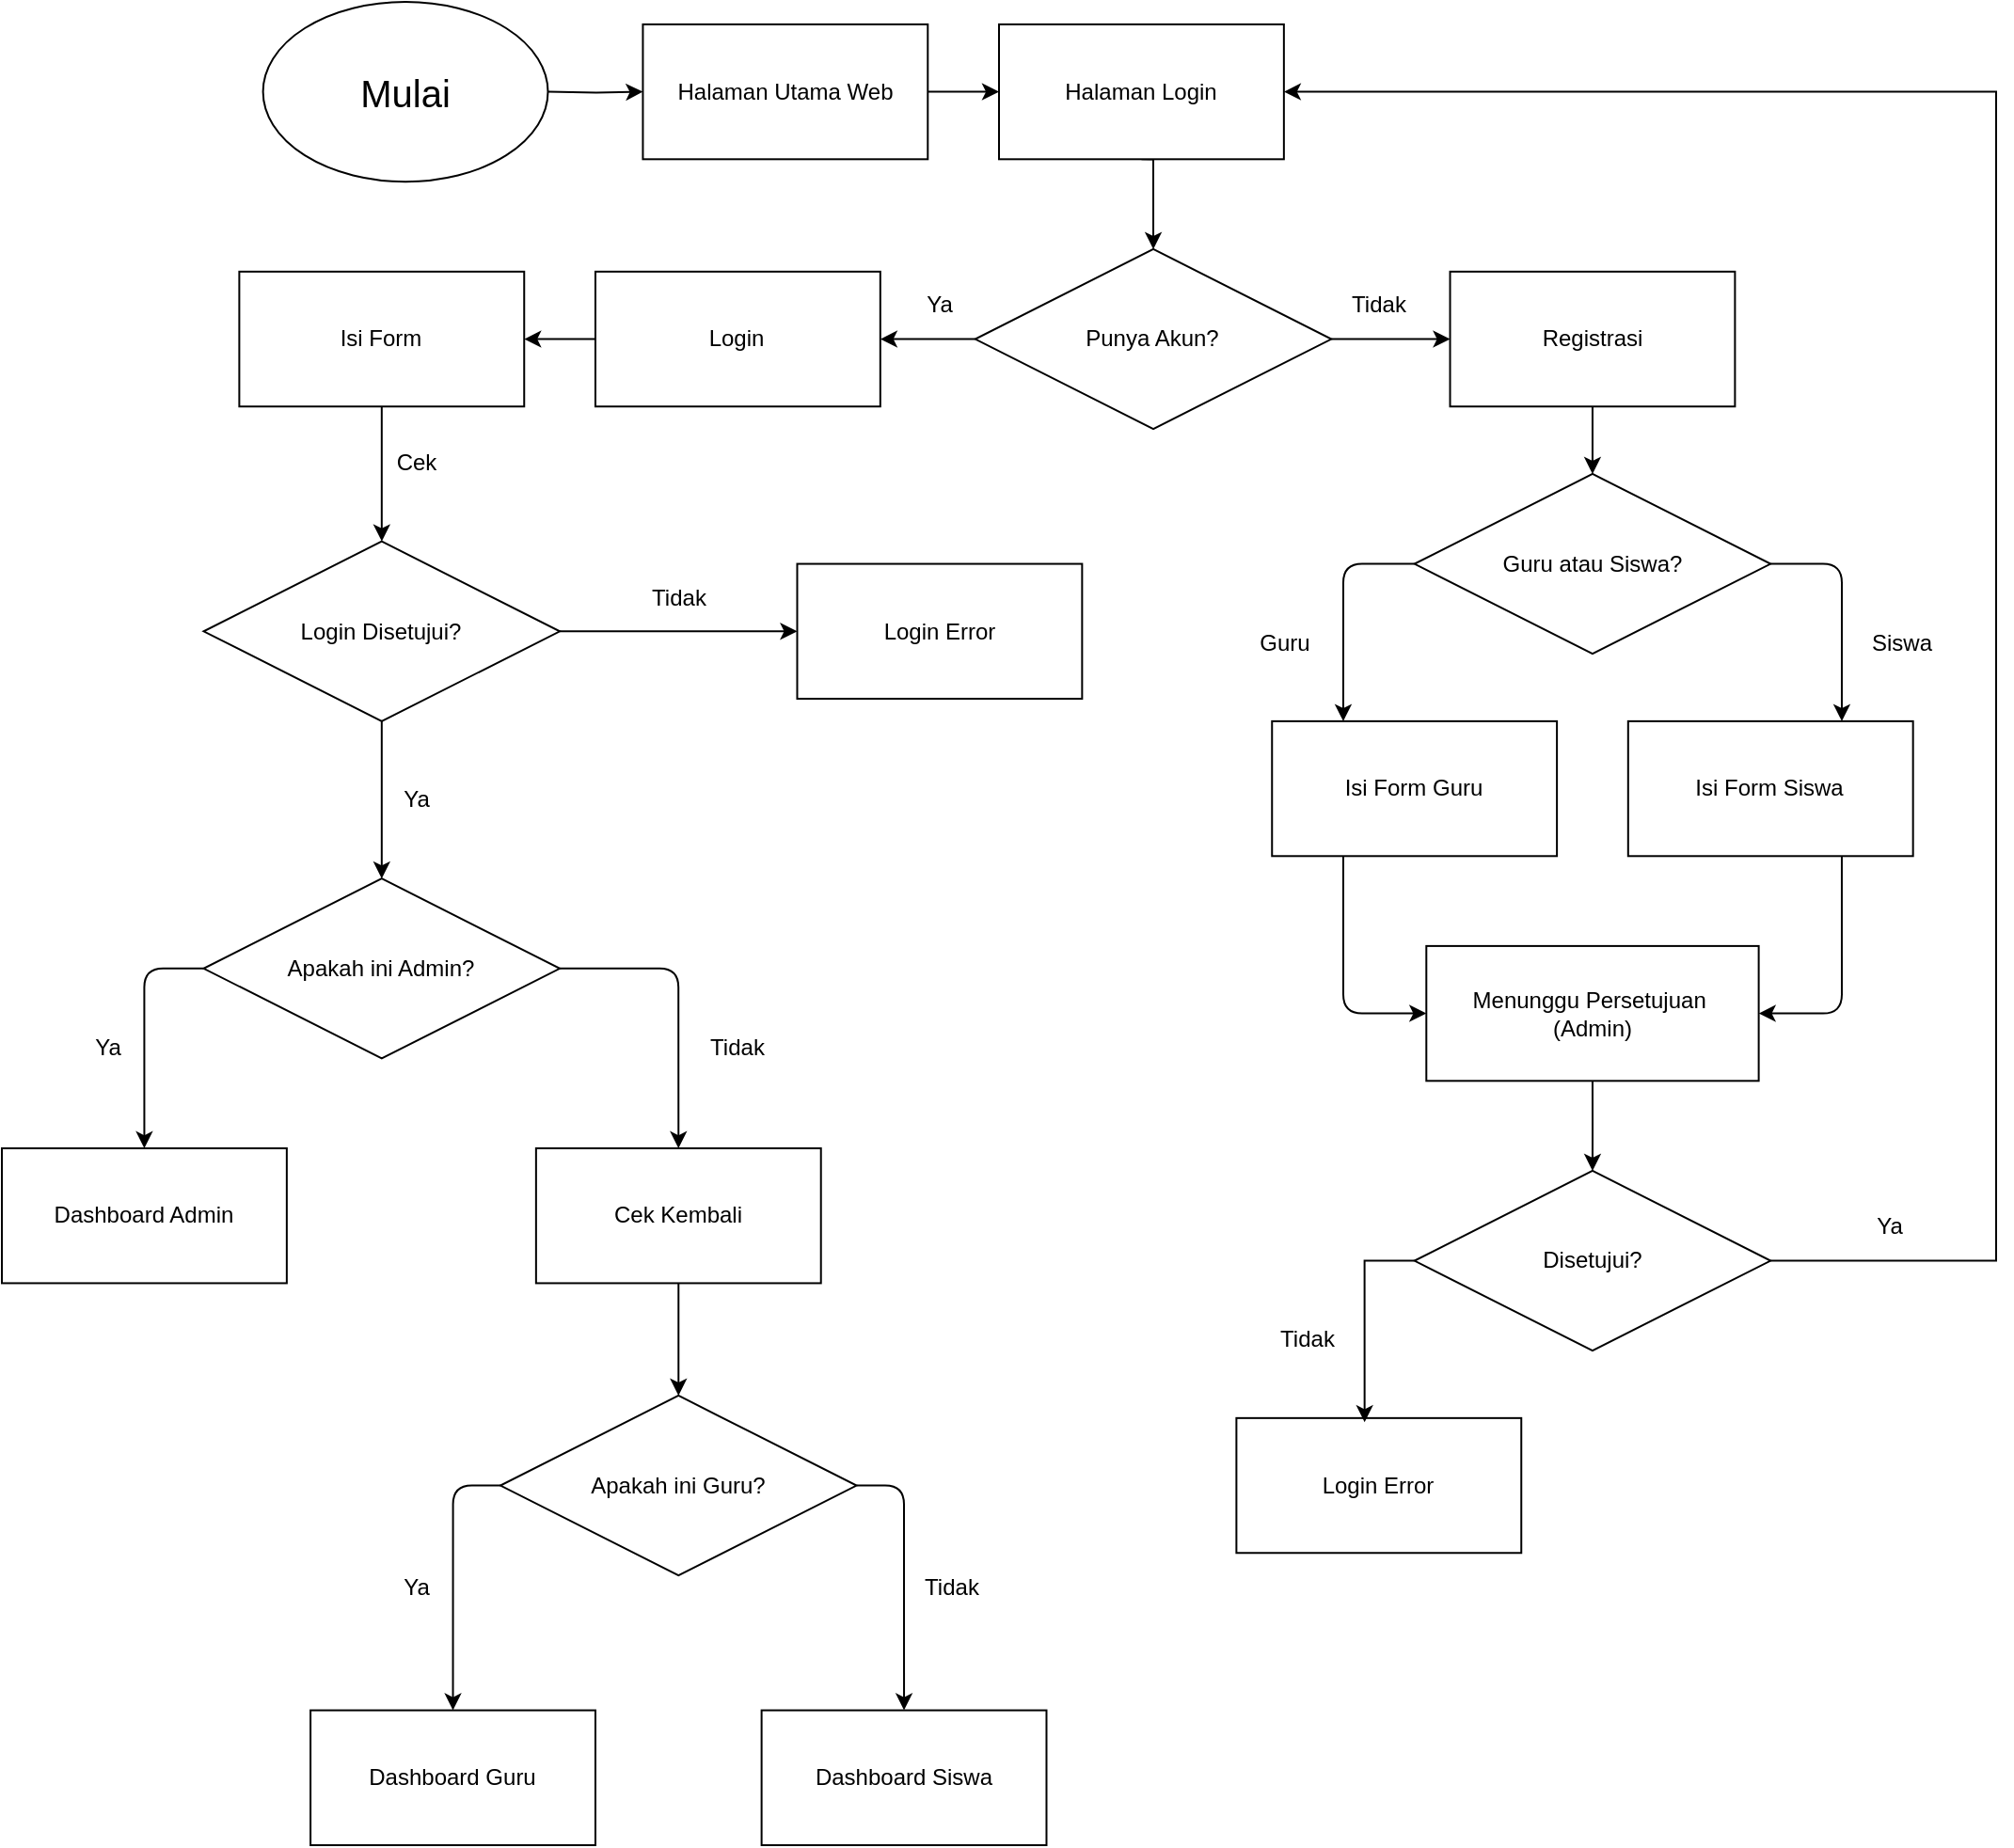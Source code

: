 <mxfile version="28.1.1" pages="3">
  <diagram name="Page-1" id="a-2xaoYWnHU2ZZ3MFN8o">
    <mxGraphModel dx="1707" dy="907" grid="1" gridSize="10" guides="1" tooltips="1" connect="1" arrows="1" fold="1" page="1" pageScale="1" pageWidth="850" pageHeight="1100" math="0" shadow="0">
      <root>
        <mxCell id="0" />
        <mxCell id="1" parent="0" />
        <mxCell id="joK1VkErS7hZnK4j9wZb-10" value="" style="group" vertex="1" connectable="0" parent="1">
          <mxGeometry x="350" y="30" width="1060" height="980" as="geometry" />
        </mxCell>
        <mxCell id="3F2M73N0p66raWO3ndxR-2" value="&lt;font style=&quot;font-size: 20px;&quot;&gt;Mulai&lt;/font&gt;" style="ellipse;whiteSpace=wrap;html=1;" parent="joK1VkErS7hZnK4j9wZb-10" vertex="1">
          <mxGeometry x="138.81" width="151.429" height="95.61" as="geometry" />
        </mxCell>
        <mxCell id="oxxOnCoK4OTsxiFZ6DbP-47" style="edgeStyle=orthogonalEdgeStyle;rounded=0;orthogonalLoop=1;jettySize=auto;html=1;exitX=1;exitY=0.5;exitDx=0;exitDy=0;entryX=0;entryY=0.5;entryDx=0;entryDy=0;" parent="joK1VkErS7hZnK4j9wZb-10" target="oxxOnCoK4OTsxiFZ6DbP-2" edge="1">
          <mxGeometry relative="1" as="geometry">
            <mxPoint x="290.238" y="47.805" as="sourcePoint" />
          </mxGeometry>
        </mxCell>
        <mxCell id="3F2M73N0p66raWO3ndxR-12" style="edgeStyle=orthogonalEdgeStyle;rounded=0;orthogonalLoop=1;jettySize=auto;html=1;exitX=1;exitY=0.5;exitDx=0;exitDy=0;entryX=0;entryY=0.5;entryDx=0;entryDy=0;" parent="joK1VkErS7hZnK4j9wZb-10" source="oxxOnCoK4OTsxiFZ6DbP-2" target="3F2M73N0p66raWO3ndxR-6" edge="1">
          <mxGeometry relative="1" as="geometry" />
        </mxCell>
        <mxCell id="oxxOnCoK4OTsxiFZ6DbP-2" value="Halaman Utama Web" style="rounded=0;whiteSpace=wrap;html=1;" parent="joK1VkErS7hZnK4j9wZb-10" vertex="1">
          <mxGeometry x="340.714" y="11.951" width="151.429" height="71.707" as="geometry" />
        </mxCell>
        <mxCell id="3F2M73N0p66raWO3ndxR-14" style="edgeStyle=orthogonalEdgeStyle;rounded=0;orthogonalLoop=1;jettySize=auto;html=1;exitX=0.5;exitY=1;exitDx=0;exitDy=0;entryX=0.5;entryY=0;entryDx=0;entryDy=0;" parent="joK1VkErS7hZnK4j9wZb-10" source="3F2M73N0p66raWO3ndxR-6" target="3F2M73N0p66raWO3ndxR-8" edge="1">
          <mxGeometry relative="1" as="geometry">
            <Array as="points">
              <mxPoint x="612.024" y="83.659" />
            </Array>
          </mxGeometry>
        </mxCell>
        <mxCell id="3F2M73N0p66raWO3ndxR-6" value="Halaman Login" style="rounded=0;whiteSpace=wrap;html=1;" parent="joK1VkErS7hZnK4j9wZb-10" vertex="1">
          <mxGeometry x="530.0" y="11.951" width="151.429" height="71.707" as="geometry" />
        </mxCell>
        <mxCell id="3F2M73N0p66raWO3ndxR-15" style="edgeStyle=orthogonalEdgeStyle;rounded=0;orthogonalLoop=1;jettySize=auto;html=1;exitX=1;exitY=0.5;exitDx=0;exitDy=0;entryX=0;entryY=0.5;entryDx=0;entryDy=0;" parent="joK1VkErS7hZnK4j9wZb-10" source="3F2M73N0p66raWO3ndxR-8" target="3F2M73N0p66raWO3ndxR-11" edge="1">
          <mxGeometry relative="1" as="geometry" />
        </mxCell>
        <mxCell id="3F2M73N0p66raWO3ndxR-16" style="edgeStyle=orthogonalEdgeStyle;rounded=0;orthogonalLoop=1;jettySize=auto;html=1;exitX=0;exitY=0.5;exitDx=0;exitDy=0;entryX=1;entryY=0.5;entryDx=0;entryDy=0;" parent="joK1VkErS7hZnK4j9wZb-10" source="3F2M73N0p66raWO3ndxR-8" target="3F2M73N0p66raWO3ndxR-9" edge="1">
          <mxGeometry relative="1" as="geometry" />
        </mxCell>
        <mxCell id="3F2M73N0p66raWO3ndxR-8" value="Punya Akun?" style="rhombus;whiteSpace=wrap;html=1;" parent="joK1VkErS7hZnK4j9wZb-10" vertex="1">
          <mxGeometry x="517.381" y="131.463" width="189.286" height="95.61" as="geometry" />
        </mxCell>
        <mxCell id="3F2M73N0p66raWO3ndxR-35" style="edgeStyle=orthogonalEdgeStyle;rounded=0;orthogonalLoop=1;jettySize=auto;html=1;exitX=0;exitY=0.5;exitDx=0;exitDy=0;entryX=1;entryY=0.5;entryDx=0;entryDy=0;" parent="joK1VkErS7hZnK4j9wZb-10" source="3F2M73N0p66raWO3ndxR-9" target="3F2M73N0p66raWO3ndxR-34" edge="1">
          <mxGeometry relative="1" as="geometry" />
        </mxCell>
        <mxCell id="3F2M73N0p66raWO3ndxR-9" value="Login" style="rounded=0;whiteSpace=wrap;html=1;" parent="joK1VkErS7hZnK4j9wZb-10" vertex="1">
          <mxGeometry x="315.476" y="143.415" width="151.429" height="71.707" as="geometry" />
        </mxCell>
        <mxCell id="3F2M73N0p66raWO3ndxR-22" style="edgeStyle=orthogonalEdgeStyle;rounded=0;orthogonalLoop=1;jettySize=auto;html=1;exitX=0.5;exitY=1;exitDx=0;exitDy=0;entryX=0.5;entryY=0;entryDx=0;entryDy=0;" parent="joK1VkErS7hZnK4j9wZb-10" source="3F2M73N0p66raWO3ndxR-11" target="3F2M73N0p66raWO3ndxR-17" edge="1">
          <mxGeometry relative="1" as="geometry" />
        </mxCell>
        <mxCell id="3F2M73N0p66raWO3ndxR-11" value="Registrasi" style="rounded=0;whiteSpace=wrap;html=1;" parent="joK1VkErS7hZnK4j9wZb-10" vertex="1">
          <mxGeometry x="769.762" y="143.415" width="151.429" height="71.707" as="geometry" />
        </mxCell>
        <mxCell id="3F2M73N0p66raWO3ndxR-23" style="edgeStyle=orthogonalEdgeStyle;rounded=1;orthogonalLoop=1;jettySize=auto;html=1;exitX=0;exitY=0.5;exitDx=0;exitDy=0;entryX=0.25;entryY=0;entryDx=0;entryDy=0;curved=0;" parent="joK1VkErS7hZnK4j9wZb-10" source="3F2M73N0p66raWO3ndxR-17" target="3F2M73N0p66raWO3ndxR-18" edge="1">
          <mxGeometry relative="1" as="geometry" />
        </mxCell>
        <mxCell id="3F2M73N0p66raWO3ndxR-24" style="edgeStyle=orthogonalEdgeStyle;rounded=1;orthogonalLoop=1;jettySize=auto;html=1;exitX=1;exitY=0.5;exitDx=0;exitDy=0;entryX=0.75;entryY=0;entryDx=0;entryDy=0;curved=0;" parent="joK1VkErS7hZnK4j9wZb-10" source="3F2M73N0p66raWO3ndxR-17" target="3F2M73N0p66raWO3ndxR-19" edge="1">
          <mxGeometry relative="1" as="geometry" />
        </mxCell>
        <mxCell id="3F2M73N0p66raWO3ndxR-17" value="Guru atau Siswa?" style="rhombus;whiteSpace=wrap;html=1;" parent="joK1VkErS7hZnK4j9wZb-10" vertex="1">
          <mxGeometry x="750.833" y="250.976" width="189.286" height="95.61" as="geometry" />
        </mxCell>
        <mxCell id="3F2M73N0p66raWO3ndxR-32" style="edgeStyle=orthogonalEdgeStyle;rounded=1;orthogonalLoop=1;jettySize=auto;html=1;exitX=0.25;exitY=1;exitDx=0;exitDy=0;entryX=0;entryY=0.5;entryDx=0;entryDy=0;curved=0;" parent="joK1VkErS7hZnK4j9wZb-10" source="3F2M73N0p66raWO3ndxR-18" target="3F2M73N0p66raWO3ndxR-29" edge="1">
          <mxGeometry relative="1" as="geometry" />
        </mxCell>
        <mxCell id="3F2M73N0p66raWO3ndxR-18" value="Isi Form Guru" style="rounded=0;whiteSpace=wrap;html=1;" parent="joK1VkErS7hZnK4j9wZb-10" vertex="1">
          <mxGeometry x="675.119" y="382.439" width="151.429" height="71.707" as="geometry" />
        </mxCell>
        <mxCell id="3F2M73N0p66raWO3ndxR-31" style="edgeStyle=orthogonalEdgeStyle;rounded=1;orthogonalLoop=1;jettySize=auto;html=1;exitX=0.75;exitY=1;exitDx=0;exitDy=0;entryX=1;entryY=0.5;entryDx=0;entryDy=0;curved=0;" parent="joK1VkErS7hZnK4j9wZb-10" source="3F2M73N0p66raWO3ndxR-19" target="3F2M73N0p66raWO3ndxR-29" edge="1">
          <mxGeometry relative="1" as="geometry" />
        </mxCell>
        <mxCell id="3F2M73N0p66raWO3ndxR-19" value="Isi Form Siswa" style="rounded=0;whiteSpace=wrap;html=1;" parent="joK1VkErS7hZnK4j9wZb-10" vertex="1">
          <mxGeometry x="864.405" y="382.439" width="151.429" height="71.707" as="geometry" />
        </mxCell>
        <mxCell id="3F2M73N0p66raWO3ndxR-20" value="Ya" style="text;html=1;align=center;verticalAlign=middle;whiteSpace=wrap;rounded=0;" parent="joK1VkErS7hZnK4j9wZb-10" vertex="1">
          <mxGeometry x="466.905" y="143.415" width="63.095" height="35.854" as="geometry" />
        </mxCell>
        <mxCell id="3F2M73N0p66raWO3ndxR-21" value="Tidak" style="text;html=1;align=center;verticalAlign=middle;whiteSpace=wrap;rounded=0;" parent="joK1VkErS7hZnK4j9wZb-10" vertex="1">
          <mxGeometry x="694.048" y="143.415" width="75.714" height="35.854" as="geometry" />
        </mxCell>
        <mxCell id="3F2M73N0p66raWO3ndxR-25" value="Guru" style="text;html=1;align=center;verticalAlign=middle;whiteSpace=wrap;rounded=0;" parent="joK1VkErS7hZnK4j9wZb-10" vertex="1">
          <mxGeometry x="643.571" y="322.683" width="75.714" height="35.854" as="geometry" />
        </mxCell>
        <mxCell id="3F2M73N0p66raWO3ndxR-27" value="Siswa" style="text;html=1;align=center;verticalAlign=middle;whiteSpace=wrap;rounded=0;" parent="joK1VkErS7hZnK4j9wZb-10" vertex="1">
          <mxGeometry x="971.667" y="322.683" width="75.714" height="35.854" as="geometry" />
        </mxCell>
        <mxCell id="3F2M73N0p66raWO3ndxR-33" style="edgeStyle=orthogonalEdgeStyle;rounded=0;orthogonalLoop=1;jettySize=auto;html=1;exitX=0.5;exitY=1;exitDx=0;exitDy=0;entryX=0.5;entryY=0;entryDx=0;entryDy=0;" parent="joK1VkErS7hZnK4j9wZb-10" source="3F2M73N0p66raWO3ndxR-29" edge="1">
          <mxGeometry relative="1" as="geometry">
            <mxPoint x="845.476" y="621.463" as="targetPoint" />
          </mxGeometry>
        </mxCell>
        <mxCell id="3F2M73N0p66raWO3ndxR-29" value="Menunggu Persetujuan&amp;nbsp;&lt;div&gt;&lt;span style=&quot;background-color: transparent; color: light-dark(rgb(0, 0, 0), rgb(255, 255, 255));&quot;&gt;(Admin)&lt;/span&gt;&lt;/div&gt;" style="rounded=0;whiteSpace=wrap;html=1;" parent="joK1VkErS7hZnK4j9wZb-10" vertex="1">
          <mxGeometry x="757.143" y="501.951" width="176.667" height="71.707" as="geometry" />
        </mxCell>
        <mxCell id="3F2M73N0p66raWO3ndxR-42" style="edgeStyle=orthogonalEdgeStyle;rounded=0;orthogonalLoop=1;jettySize=auto;html=1;exitX=0.5;exitY=1;exitDx=0;exitDy=0;entryX=0.5;entryY=0;entryDx=0;entryDy=0;" parent="joK1VkErS7hZnK4j9wZb-10" source="3F2M73N0p66raWO3ndxR-59" target="3F2M73N0p66raWO3ndxR-36" edge="1">
          <mxGeometry relative="1" as="geometry" />
        </mxCell>
        <mxCell id="3F2M73N0p66raWO3ndxR-34" value="Isi Form" style="rounded=0;whiteSpace=wrap;html=1;" parent="joK1VkErS7hZnK4j9wZb-10" vertex="1">
          <mxGeometry x="126.19" y="143.415" width="151.429" height="71.707" as="geometry" />
        </mxCell>
        <mxCell id="3F2M73N0p66raWO3ndxR-44" style="edgeStyle=orthogonalEdgeStyle;rounded=1;orthogonalLoop=1;jettySize=auto;html=1;exitX=0;exitY=0.5;exitDx=0;exitDy=0;entryX=0.5;entryY=0;entryDx=0;entryDy=0;curved=0;" parent="joK1VkErS7hZnK4j9wZb-10" source="3F2M73N0p66raWO3ndxR-36" target="3F2M73N0p66raWO3ndxR-37" edge="1">
          <mxGeometry relative="1" as="geometry" />
        </mxCell>
        <mxCell id="3F2M73N0p66raWO3ndxR-36" value="Apakah ini Admin?" style="rhombus;whiteSpace=wrap;html=1;" parent="joK1VkErS7hZnK4j9wZb-10" vertex="1">
          <mxGeometry x="107.262" y="466.098" width="189.286" height="95.61" as="geometry" />
        </mxCell>
        <mxCell id="3F2M73N0p66raWO3ndxR-37" value="Dashboard Admin" style="rounded=0;whiteSpace=wrap;html=1;" parent="joK1VkErS7hZnK4j9wZb-10" vertex="1">
          <mxGeometry y="609.512" width="151.429" height="71.707" as="geometry" />
        </mxCell>
        <mxCell id="3F2M73N0p66raWO3ndxR-45" style="edgeStyle=orthogonalEdgeStyle;rounded=1;orthogonalLoop=1;jettySize=auto;html=1;exitX=1;exitY=0.5;exitDx=0;exitDy=0;entryX=0.5;entryY=0;entryDx=0;entryDy=0;curved=0;" parent="joK1VkErS7hZnK4j9wZb-10" source="3F2M73N0p66raWO3ndxR-39" target="3F2M73N0p66raWO3ndxR-41" edge="1">
          <mxGeometry relative="1" as="geometry" />
        </mxCell>
        <mxCell id="3F2M73N0p66raWO3ndxR-46" style="edgeStyle=orthogonalEdgeStyle;rounded=1;orthogonalLoop=1;jettySize=auto;html=1;exitX=0;exitY=0.5;exitDx=0;exitDy=0;entryX=0.5;entryY=0;entryDx=0;entryDy=0;curved=0;" parent="joK1VkErS7hZnK4j9wZb-10" source="3F2M73N0p66raWO3ndxR-39" target="3F2M73N0p66raWO3ndxR-40" edge="1">
          <mxGeometry relative="1" as="geometry" />
        </mxCell>
        <mxCell id="3F2M73N0p66raWO3ndxR-39" value="Apakah ini Guru?" style="rhombus;whiteSpace=wrap;html=1;" parent="joK1VkErS7hZnK4j9wZb-10" vertex="1">
          <mxGeometry x="265.0" y="740.976" width="189.286" height="95.61" as="geometry" />
        </mxCell>
        <mxCell id="3F2M73N0p66raWO3ndxR-40" value="Dashboard Guru" style="rounded=0;whiteSpace=wrap;html=1;" parent="joK1VkErS7hZnK4j9wZb-10" vertex="1">
          <mxGeometry x="164.048" y="908.293" width="151.429" height="71.707" as="geometry" />
        </mxCell>
        <mxCell id="3F2M73N0p66raWO3ndxR-41" value="Dashboard Siswa" style="rounded=0;whiteSpace=wrap;html=1;" parent="joK1VkErS7hZnK4j9wZb-10" vertex="1">
          <mxGeometry x="403.81" y="908.293" width="151.429" height="71.707" as="geometry" />
        </mxCell>
        <mxCell id="3F2M73N0p66raWO3ndxR-47" value="Ya" style="text;html=1;align=center;verticalAlign=middle;whiteSpace=wrap;rounded=0;" parent="joK1VkErS7hZnK4j9wZb-10" vertex="1">
          <mxGeometry x="25.238" y="537.805" width="63.095" height="35.854" as="geometry" />
        </mxCell>
        <mxCell id="3F2M73N0p66raWO3ndxR-48" value="Tidak" style="text;html=1;align=center;verticalAlign=middle;whiteSpace=wrap;rounded=0;" parent="joK1VkErS7hZnK4j9wZb-10" vertex="1">
          <mxGeometry x="353.333" y="537.805" width="75.714" height="35.854" as="geometry" />
        </mxCell>
        <mxCell id="3F2M73N0p66raWO3ndxR-50" value="" style="edgeStyle=orthogonalEdgeStyle;rounded=1;orthogonalLoop=1;jettySize=auto;html=1;exitX=1;exitY=0.5;exitDx=0;exitDy=0;entryX=0.5;entryY=0;entryDx=0;entryDy=0;curved=0;" parent="joK1VkErS7hZnK4j9wZb-10" source="3F2M73N0p66raWO3ndxR-36" target="3F2M73N0p66raWO3ndxR-49" edge="1">
          <mxGeometry relative="1" as="geometry">
            <mxPoint x="296.548" y="513.902" as="sourcePoint" />
            <mxPoint x="359.643" y="740.976" as="targetPoint" />
          </mxGeometry>
        </mxCell>
        <mxCell id="3F2M73N0p66raWO3ndxR-52" style="edgeStyle=orthogonalEdgeStyle;rounded=0;orthogonalLoop=1;jettySize=auto;html=1;exitX=0.5;exitY=1;exitDx=0;exitDy=0;entryX=0.5;entryY=0;entryDx=0;entryDy=0;" parent="joK1VkErS7hZnK4j9wZb-10" source="3F2M73N0p66raWO3ndxR-49" target="3F2M73N0p66raWO3ndxR-39" edge="1">
          <mxGeometry relative="1" as="geometry" />
        </mxCell>
        <mxCell id="3F2M73N0p66raWO3ndxR-49" value="Cek Kembali" style="rounded=0;whiteSpace=wrap;html=1;" parent="joK1VkErS7hZnK4j9wZb-10" vertex="1">
          <mxGeometry x="283.929" y="609.512" width="151.429" height="71.707" as="geometry" />
        </mxCell>
        <mxCell id="3F2M73N0p66raWO3ndxR-53" value="Ya" style="text;html=1;align=center;verticalAlign=middle;whiteSpace=wrap;rounded=0;" parent="joK1VkErS7hZnK4j9wZb-10" vertex="1">
          <mxGeometry x="189.286" y="824.634" width="63.095" height="35.854" as="geometry" />
        </mxCell>
        <mxCell id="3F2M73N0p66raWO3ndxR-54" value="Tidak" style="text;html=1;align=center;verticalAlign=middle;whiteSpace=wrap;rounded=0;" parent="joK1VkErS7hZnK4j9wZb-10" vertex="1">
          <mxGeometry x="466.905" y="824.634" width="75.714" height="35.854" as="geometry" />
        </mxCell>
        <mxCell id="3F2M73N0p66raWO3ndxR-55" value="Cek" style="text;html=1;align=center;verticalAlign=middle;whiteSpace=wrap;rounded=0;" parent="joK1VkErS7hZnK4j9wZb-10" vertex="1">
          <mxGeometry x="208.214" y="227.073" width="25.238" height="35.854" as="geometry" />
        </mxCell>
        <mxCell id="3F2M73N0p66raWO3ndxR-60" value="" style="edgeStyle=orthogonalEdgeStyle;rounded=0;orthogonalLoop=1;jettySize=auto;html=1;exitX=0.5;exitY=1;exitDx=0;exitDy=0;entryX=0.5;entryY=0;entryDx=0;entryDy=0;" parent="joK1VkErS7hZnK4j9wZb-10" source="3F2M73N0p66raWO3ndxR-34" target="3F2M73N0p66raWO3ndxR-59" edge="1">
          <mxGeometry relative="1" as="geometry">
            <mxPoint x="201.905" y="215.122" as="sourcePoint" />
            <mxPoint x="201.905" y="454.146" as="targetPoint" />
          </mxGeometry>
        </mxCell>
        <mxCell id="3F2M73N0p66raWO3ndxR-63" style="edgeStyle=orthogonalEdgeStyle;rounded=0;orthogonalLoop=1;jettySize=auto;html=1;exitX=1;exitY=0.5;exitDx=0;exitDy=0;entryX=0;entryY=0.5;entryDx=0;entryDy=0;" parent="joK1VkErS7hZnK4j9wZb-10" source="3F2M73N0p66raWO3ndxR-59" target="3F2M73N0p66raWO3ndxR-62" edge="1">
          <mxGeometry relative="1" as="geometry" />
        </mxCell>
        <mxCell id="3F2M73N0p66raWO3ndxR-59" value="Login Disetujui?" style="rhombus;whiteSpace=wrap;html=1;" parent="joK1VkErS7hZnK4j9wZb-10" vertex="1">
          <mxGeometry x="107.262" y="286.829" width="189.286" height="95.61" as="geometry" />
        </mxCell>
        <mxCell id="3F2M73N0p66raWO3ndxR-61" value="Ya" style="text;html=1;align=center;verticalAlign=middle;whiteSpace=wrap;rounded=0;" parent="joK1VkErS7hZnK4j9wZb-10" vertex="1">
          <mxGeometry x="189.286" y="406.341" width="63.095" height="35.854" as="geometry" />
        </mxCell>
        <mxCell id="3F2M73N0p66raWO3ndxR-62" value="Login Error" style="rounded=0;whiteSpace=wrap;html=1;" parent="joK1VkErS7hZnK4j9wZb-10" vertex="1">
          <mxGeometry x="422.738" y="298.78" width="151.429" height="71.707" as="geometry" />
        </mxCell>
        <mxCell id="3F2M73N0p66raWO3ndxR-64" value="Tidak" style="text;html=1;align=center;verticalAlign=middle;whiteSpace=wrap;rounded=0;" parent="joK1VkErS7hZnK4j9wZb-10" vertex="1">
          <mxGeometry x="321.786" y="298.78" width="75.714" height="35.854" as="geometry" />
        </mxCell>
        <mxCell id="joK1VkErS7hZnK4j9wZb-8" style="edgeStyle=orthogonalEdgeStyle;rounded=0;orthogonalLoop=1;jettySize=auto;html=1;exitX=1;exitY=0.5;exitDx=0;exitDy=0;entryX=1;entryY=0.5;entryDx=0;entryDy=0;" edge="1" parent="joK1VkErS7hZnK4j9wZb-10" source="joK1VkErS7hZnK4j9wZb-1" target="3F2M73N0p66raWO3ndxR-6">
          <mxGeometry relative="1" as="geometry">
            <Array as="points">
              <mxPoint x="1060.0" y="669.268" />
              <mxPoint x="1060.0" y="47.805" />
            </Array>
          </mxGeometry>
        </mxCell>
        <mxCell id="joK1VkErS7hZnK4j9wZb-1" value="Disetujui?" style="rhombus;whiteSpace=wrap;html=1;" vertex="1" parent="joK1VkErS7hZnK4j9wZb-10">
          <mxGeometry x="750.833" y="621.463" width="189.286" height="95.61" as="geometry" />
        </mxCell>
        <mxCell id="joK1VkErS7hZnK4j9wZb-2" value="Login Error" style="rounded=0;whiteSpace=wrap;html=1;" vertex="1" parent="joK1VkErS7hZnK4j9wZb-10">
          <mxGeometry x="656.19" y="752.927" width="151.429" height="71.707" as="geometry" />
        </mxCell>
        <mxCell id="joK1VkErS7hZnK4j9wZb-4" style="edgeStyle=orthogonalEdgeStyle;rounded=0;orthogonalLoop=1;jettySize=auto;html=1;exitX=0;exitY=0.5;exitDx=0;exitDy=0;entryX=0.45;entryY=0.031;entryDx=0;entryDy=0;entryPerimeter=0;" edge="1" parent="joK1VkErS7hZnK4j9wZb-10" source="joK1VkErS7hZnK4j9wZb-1" target="joK1VkErS7hZnK4j9wZb-2">
          <mxGeometry relative="1" as="geometry" />
        </mxCell>
        <mxCell id="joK1VkErS7hZnK4j9wZb-5" value="Tidak" style="text;html=1;align=center;verticalAlign=middle;whiteSpace=wrap;rounded=0;" vertex="1" parent="joK1VkErS7hZnK4j9wZb-10">
          <mxGeometry x="656.19" y="693.171" width="75.714" height="35.854" as="geometry" />
        </mxCell>
        <mxCell id="joK1VkErS7hZnK4j9wZb-9" value="Ya" style="text;html=1;align=center;verticalAlign=middle;whiteSpace=wrap;rounded=0;" vertex="1" parent="joK1VkErS7hZnK4j9wZb-10">
          <mxGeometry x="971.667" y="633.415" width="63.095" height="35.854" as="geometry" />
        </mxCell>
      </root>
    </mxGraphModel>
  </diagram>
  <diagram id="nRGRfU9s8rdODfbIXvjc" name="Page-2">
    <mxGraphModel dx="2560" dy="1360" grid="1" gridSize="10" guides="1" tooltips="1" connect="1" arrows="1" fold="1" page="1" pageScale="1" pageWidth="850" pageHeight="1100" math="0" shadow="0">
      <root>
        <mxCell id="0" />
        <mxCell id="1" parent="0" />
        <mxCell id="67OOfT-nZGTViBRQcN5v-1" value="&lt;p style=&quot;margin:0px;margin-top:4px;text-align:center;&quot;&gt;&lt;b&gt;&lt;font style=&quot;font-size: 24px;&quot;&gt;Use&amp;nbsp; Case Aplikasi Kegiatan Guru&lt;/font&gt;&lt;/b&gt;&lt;/p&gt;" style="verticalAlign=top;align=left;overflow=fill;html=1;whiteSpace=wrap;fillColor=light-dark(#DAE8FC,#1A1A1A);strokeColor=light-dark(#6C8EBF,#3333FF);fillStyle=auto;" vertex="1" parent="1">
          <mxGeometry x="301.986" y="70" width="572.235" height="1000.0" as="geometry" />
        </mxCell>
        <mxCell id="vHY-7yqGOgao_kUpJOeh-5" value="&lt;p data-pm-slice=&quot;1 1 []&quot;&gt;&lt;font style=&quot;font-size: 22px;&quot;&gt;Kelola laporan&lt;/font&gt;&lt;/p&gt;" style="ellipse;whiteSpace=wrap;html=1;strokeColor=light-dark(#000000,#3333FF);" parent="1" vertex="1">
          <mxGeometry x="480.779" y="155.145" width="214.639" height="159.42" as="geometry" />
        </mxCell>
        <mxCell id="vHY-7yqGOgao_kUpJOeh-6" value="&lt;p data-pm-slice=&quot;1 1 []&quot;&gt;&lt;font style=&quot;font-size: 22px;&quot;&gt;Kelola jadwal kegiatan&lt;/font&gt;&lt;/p&gt;" style="ellipse;whiteSpace=wrap;html=1;strokeColor=light-dark(#000000,#3333FF);" parent="1" vertex="1">
          <mxGeometry x="480.779" y="334.493" width="214.639" height="159.42" as="geometry" />
        </mxCell>
        <mxCell id="vHY-7yqGOgao_kUpJOeh-7" value="&lt;p data-pm-slice=&quot;1 1 []&quot;&gt;&lt;font style=&quot;font-size: 22px;&quot;&gt;Input kegiatan&lt;/font&gt;&lt;/p&gt;" style="ellipse;whiteSpace=wrap;html=1;strokeColor=light-dark(#000000,#3333FF);" parent="1" vertex="1">
          <mxGeometry x="480.779" y="513.841" width="214.639" height="159.42" as="geometry" />
        </mxCell>
        <mxCell id="vHY-7yqGOgao_kUpJOeh-8" value="&lt;p data-pm-slice=&quot;1 1 []&quot;&gt;&lt;font style=&quot;font-size: 22px;&quot;&gt;Melihat jadwal kegiatan&lt;/font&gt;&lt;/p&gt;" style="ellipse;whiteSpace=wrap;html=1;strokeColor=light-dark(#000000,#3333FF);" parent="1" vertex="1">
          <mxGeometry x="480.779" y="693.188" width="214.639" height="159.42" as="geometry" />
        </mxCell>
        <mxCell id="vHY-7yqGOgao_kUpJOeh-9" value="&lt;p data-pm-slice=&quot;1 1 []&quot;&gt;&lt;font style=&quot;font-size: 22px;&quot;&gt;Melihat laporan kegiatan&lt;/font&gt;&lt;/p&gt;" style="ellipse;whiteSpace=wrap;html=1;strokeColor=light-dark(#000000,#3333FF);" parent="1" vertex="1">
          <mxGeometry x="480.779" y="872.536" width="214.639" height="159.42" as="geometry" />
        </mxCell>
        <mxCell id="vHY-7yqGOgao_kUpJOeh-21" style="rounded=0;orthogonalLoop=1;jettySize=auto;html=1;exitX=0.5;exitY=0.5;exitDx=0;exitDy=0;exitPerimeter=0;entryX=0;entryY=0.5;entryDx=0;entryDy=0;" parent="1" source="vHY-7yqGOgao_kUpJOeh-13" target="vHY-7yqGOgao_kUpJOeh-7" edge="1">
          <mxGeometry relative="1" as="geometry" />
        </mxCell>
        <mxCell id="vHY-7yqGOgao_kUpJOeh-22" style="rounded=0;orthogonalLoop=1;jettySize=auto;html=1;exitX=0.5;exitY=0.5;exitDx=0;exitDy=0;exitPerimeter=0;entryX=0;entryY=0.5;entryDx=0;entryDy=0;" parent="1" source="vHY-7yqGOgao_kUpJOeh-13" target="vHY-7yqGOgao_kUpJOeh-8" edge="1">
          <mxGeometry relative="1" as="geometry" />
        </mxCell>
        <mxCell id="vHY-7yqGOgao_kUpJOeh-23" style="rounded=0;orthogonalLoop=1;jettySize=auto;html=1;exitX=0.5;exitY=0.5;exitDx=0;exitDy=0;exitPerimeter=0;entryX=0;entryY=0.5;entryDx=0;entryDy=0;" parent="1" source="vHY-7yqGOgao_kUpJOeh-13" target="vHY-7yqGOgao_kUpJOeh-9" edge="1">
          <mxGeometry relative="1" as="geometry" />
        </mxCell>
        <mxCell id="vHY-7yqGOgao_kUpJOeh-28" style="rounded=0;orthogonalLoop=1;jettySize=auto;html=1;exitX=0.5;exitY=0.5;exitDx=0;exitDy=0;exitPerimeter=0;entryX=0;entryY=0.5;entryDx=0;entryDy=0;" parent="1" source="vHY-7yqGOgao_kUpJOeh-13" target="vHY-7yqGOgao_kUpJOeh-6" edge="1">
          <mxGeometry relative="1" as="geometry" />
        </mxCell>
        <mxCell id="vHY-7yqGOgao_kUpJOeh-29" style="rounded=0;orthogonalLoop=1;jettySize=auto;html=1;exitX=0.5;exitY=0.5;exitDx=0;exitDy=0;exitPerimeter=0;entryX=0;entryY=0.5;entryDx=0;entryDy=0;" parent="1" source="vHY-7yqGOgao_kUpJOeh-13" target="vHY-7yqGOgao_kUpJOeh-5" edge="1">
          <mxGeometry relative="1" as="geometry" />
        </mxCell>
        <mxCell id="vHY-7yqGOgao_kUpJOeh-13" value="&lt;font style=&quot;font-size: 23px;&quot;&gt;Guru&lt;/font&gt;" style="shape=umlActor;verticalLabelPosition=bottom;verticalAlign=top;html=1;outlineConnect=0;" parent="1" vertex="1">
          <mxGeometry x="20" y="493.913" width="71.546" height="139.493" as="geometry" />
        </mxCell>
        <mxCell id="CvlbhMydJxW8J3Bntrd--1" value="&lt;p style=&quot;margin:0px;margin-top:4px;text-align:center;&quot;&gt;&lt;b&gt;&lt;font style=&quot;font-size: 24px;&quot;&gt;Use&amp;nbsp; Case Aplikasi Kegiatan Guru&lt;/font&gt;&lt;/b&gt;&lt;/p&gt;" style="verticalAlign=top;align=left;overflow=fill;html=1;whiteSpace=wrap;fillColor=light-dark(#FFE6CC,#1A1A1A);strokeColor=light-dark(#D79B00,#FF8000);" vertex="1" parent="1">
          <mxGeometry x="1102.838" y="70" width="572.235" height="811.594" as="geometry" />
        </mxCell>
        <mxCell id="CvlbhMydJxW8J3Bntrd--2" style="rounded=0;orthogonalLoop=1;jettySize=auto;html=1;exitX=0.5;exitY=0.5;exitDx=0;exitDy=0;exitPerimeter=0;entryX=0;entryY=0.5;entryDx=0;entryDy=0;" edge="1" source="CvlbhMydJxW8J3Bntrd--6" target="CvlbhMydJxW8J3Bntrd--7" parent="1">
          <mxGeometry relative="1" as="geometry" />
        </mxCell>
        <mxCell id="CvlbhMydJxW8J3Bntrd--3" style="rounded=0;orthogonalLoop=1;jettySize=auto;html=1;exitX=0.5;exitY=0.5;exitDx=0;exitDy=0;exitPerimeter=0;entryX=0;entryY=0.5;entryDx=0;entryDy=0;" edge="1" source="CvlbhMydJxW8J3Bntrd--6" target="CvlbhMydJxW8J3Bntrd--8" parent="1">
          <mxGeometry relative="1" as="geometry" />
        </mxCell>
        <mxCell id="CvlbhMydJxW8J3Bntrd--4" style="rounded=0;orthogonalLoop=1;jettySize=auto;html=1;exitX=0.5;exitY=0.5;exitDx=0;exitDy=0;exitPerimeter=0;entryX=0;entryY=0.5;entryDx=0;entryDy=0;" edge="1" source="CvlbhMydJxW8J3Bntrd--6" target="CvlbhMydJxW8J3Bntrd--10" parent="1">
          <mxGeometry relative="1" as="geometry" />
        </mxCell>
        <mxCell id="CvlbhMydJxW8J3Bntrd--5" style="rounded=0;orthogonalLoop=1;jettySize=auto;html=1;exitX=0.5;exitY=0.5;exitDx=0;exitDy=0;exitPerimeter=0;entryX=0;entryY=0.5;entryDx=0;entryDy=0;" edge="1" source="CvlbhMydJxW8J3Bntrd--6" target="CvlbhMydJxW8J3Bntrd--9" parent="1">
          <mxGeometry relative="1" as="geometry" />
        </mxCell>
        <mxCell id="CvlbhMydJxW8J3Bntrd--6" value="&lt;font style=&quot;font-size: 23px;&quot;&gt;Admin&lt;/font&gt;" style="shape=umlActor;verticalLabelPosition=bottom;verticalAlign=top;html=1;outlineConnect=0;" vertex="1" parent="1">
          <mxGeometry x="953.726" y="364.391" width="71.546" height="139.493" as="geometry" />
        </mxCell>
        <mxCell id="CvlbhMydJxW8J3Bntrd--7" value="&lt;p data-pm-slice=&quot;1 1 []&quot;&gt;&lt;font style=&quot;font-size: 22px;&quot;&gt;Kelola data guru&lt;/font&gt;&lt;/p&gt;" style="ellipse;whiteSpace=wrap;html=1;strokeColor=light-dark(#D79B00,#FF8000);" vertex="1" parent="1">
          <mxGeometry x="1281.63" y="135.217" width="214.639" height="159.42" as="geometry" />
        </mxCell>
        <mxCell id="CvlbhMydJxW8J3Bntrd--8" value="&lt;p data-pm-slice=&quot;1 1 []&quot;&gt;&lt;font style=&quot;font-size: 22px;&quot;&gt;Kelola data siswa&lt;/font&gt;&lt;/p&gt;" style="ellipse;whiteSpace=wrap;html=1;strokeColor=light-dark(#D79B00,#FF8000);" vertex="1" parent="1">
          <mxGeometry x="1281.63" y="314.565" width="214.639" height="159.42" as="geometry" />
        </mxCell>
        <mxCell id="CvlbhMydJxW8J3Bntrd--9" value="&lt;p data-pm-slice=&quot;1 1 []&quot;&gt;&lt;font style=&quot;font-size: 22px;&quot;&gt;Kelola laporan&lt;/font&gt;&lt;/p&gt;" style="ellipse;whiteSpace=wrap;html=1;strokeColor=light-dark(#D79B00,#FF8000);" vertex="1" parent="1">
          <mxGeometry x="1281.63" y="493.913" width="214.639" height="159.42" as="geometry" />
        </mxCell>
        <mxCell id="CvlbhMydJxW8J3Bntrd--10" value="&lt;p data-pm-slice=&quot;1 1 []&quot;&gt;&lt;font style=&quot;font-size: 22px;&quot;&gt;Kelola jadwal kegiatan&lt;/font&gt;&lt;/p&gt;" style="ellipse;whiteSpace=wrap;html=1;strokeColor=light-dark(#D79B00,#FF8000);" vertex="1" parent="1">
          <mxGeometry x="1281.63" y="673.261" width="214.639" height="159.42" as="geometry" />
        </mxCell>
        <mxCell id="CvlbhMydJxW8J3Bntrd--25" value="&lt;p style=&quot;margin:0px;margin-top:4px;text-align:center;&quot;&gt;&lt;b&gt;&lt;font style=&quot;font-size: 24px;&quot;&gt;Use&amp;nbsp; Case Aplikasi Kegiatan Guru&lt;/font&gt;&lt;/b&gt;&lt;/p&gt;" style="verticalAlign=top;align=left;overflow=fill;html=1;whiteSpace=wrap;fillColor=light-dark(#FFFFFF,#1A1A1A);strokeColor=light-dark(#B85450,#FF0000);" vertex="1" parent="1">
          <mxGeometry x="1927.765" y="70" width="572.235" height="710.145" as="geometry" />
        </mxCell>
        <mxCell id="CvlbhMydJxW8J3Bntrd--36" value="&lt;p data-pm-slice=&quot;1 1 []&quot;&gt;&lt;font style=&quot;font-size: 21px;&quot;&gt;Melihat jadwal kegiatan&lt;/font&gt;&lt;/p&gt;" style="ellipse;whiteSpace=wrap;html=1;strokeColor=light-dark(#B85450,#FF0000);" vertex="1" parent="1">
          <mxGeometry x="2106.557" y="156.957" width="214.639" height="159.42" as="geometry" />
        </mxCell>
        <mxCell id="CvlbhMydJxW8J3Bntrd--37" value="&lt;p data-pm-slice=&quot;1 1 []&quot;&gt;&lt;font style=&quot;font-size: 20px;&quot;&gt;Melihat laporan kegiatan&lt;/font&gt;&lt;/p&gt;" style="ellipse;whiteSpace=wrap;html=1;strokeColor=light-dark(#B85450,#FF0000);" vertex="1" parent="1">
          <mxGeometry x="2106.557" y="336.304" width="214.639" height="159.42" as="geometry" />
        </mxCell>
        <mxCell id="CvlbhMydJxW8J3Bntrd--38" value="&lt;p data-pm-slice=&quot;1 1 []&quot;&gt;&lt;font style=&quot;font-size: 20px;&quot;&gt;Melihat informasi kegiatan/agenda sekolah&lt;/font&gt;&lt;/p&gt;" style="ellipse;whiteSpace=wrap;html=1;strokeColor=light-dark(#B85450,#FF0000);" vertex="1" parent="1">
          <mxGeometry x="2106.557" y="515.652" width="214.639" height="179.348" as="geometry" />
        </mxCell>
        <mxCell id="CvlbhMydJxW8J3Bntrd--45" style="rounded=0;orthogonalLoop=1;jettySize=auto;html=1;exitX=0.5;exitY=0.5;exitDx=0;exitDy=0;exitPerimeter=0;entryX=0;entryY=0.5;entryDx=0;entryDy=0;" edge="1" source="CvlbhMydJxW8J3Bntrd--48" target="CvlbhMydJxW8J3Bntrd--36" parent="1">
          <mxGeometry relative="1" as="geometry" />
        </mxCell>
        <mxCell id="CvlbhMydJxW8J3Bntrd--46" style="rounded=0;orthogonalLoop=1;jettySize=auto;html=1;exitX=0.5;exitY=0.5;exitDx=0;exitDy=0;exitPerimeter=0;entryX=0;entryY=0.5;entryDx=0;entryDy=0;" edge="1" source="CvlbhMydJxW8J3Bntrd--48" target="CvlbhMydJxW8J3Bntrd--38" parent="1">
          <mxGeometry relative="1" as="geometry" />
        </mxCell>
        <mxCell id="CvlbhMydJxW8J3Bntrd--47" style="rounded=0;orthogonalLoop=1;jettySize=auto;html=1;exitX=0.5;exitY=0.5;exitDx=0;exitDy=0;exitPerimeter=0;entryX=0;entryY=0.5;entryDx=0;entryDy=0;" edge="1" source="CvlbhMydJxW8J3Bntrd--48" target="CvlbhMydJxW8J3Bntrd--37" parent="1">
          <mxGeometry relative="1" as="geometry" />
        </mxCell>
        <mxCell id="CvlbhMydJxW8J3Bntrd--48" value="&lt;font style=&quot;font-size: 23px;&quot;&gt;Siswa&lt;/font&gt;" style="shape=umlActor;verticalLabelPosition=bottom;verticalAlign=top;html=1;outlineConnect=0;" vertex="1" parent="1">
          <mxGeometry x="1749.125" y="346.275" width="71.546" height="139.493" as="geometry" />
        </mxCell>
      </root>
    </mxGraphModel>
  </diagram>
  <diagram id="8MBHrXMWObfolkYQJ9pn" name="Page-3">
    <mxGraphModel dx="2276" dy="1209" grid="1" gridSize="10" guides="1" tooltips="1" connect="1" arrows="1" fold="1" page="1" pageScale="1" pageWidth="850" pageHeight="1100" math="0" shadow="0">
      <root>
        <mxCell id="0" />
        <mxCell id="1" parent="0" />
        <mxCell id="kXRjp7U1Fa6wgeB2w1q1-6" value="&lt;font style=&quot;font-size: 14px;&quot;&gt;Aplikasi Kegiatan Guru&lt;/font&gt;" style="swimlane;childLayout=stackLayout;resizeParent=1;resizeParentMax=0;startSize=20;html=1;movable=1;resizable=1;rotatable=1;deletable=1;editable=1;locked=0;connectable=1;" parent="1" vertex="1">
          <mxGeometry x="80" y="50" width="1650" height="1110" as="geometry" />
        </mxCell>
        <mxCell id="kXRjp7U1Fa6wgeB2w1q1-7" value="&lt;font style=&quot;font-size: 13px;&quot;&gt;Admin&lt;/font&gt;" style="swimlane;startSize=20;html=1;" parent="kXRjp7U1Fa6wgeB2w1q1-6" vertex="1">
          <mxGeometry y="20" width="550" height="1090" as="geometry" />
        </mxCell>
        <mxCell id="xGV-uDtYvlV-J0-3ztsh-8" value="Notifikasi Kegiatan Baru" style="ellipse;whiteSpace=wrap;html=1;" vertex="1" parent="kXRjp7U1Fa6wgeB2w1q1-7">
          <mxGeometry x="218" y="688.75" width="120" height="87.5" as="geometry" />
        </mxCell>
        <mxCell id="xGV-uDtYvlV-J0-3ztsh-12" style="edgeStyle=orthogonalEdgeStyle;rounded=0;orthogonalLoop=1;jettySize=auto;html=1;exitX=0;exitY=0.5;exitDx=0;exitDy=0;exitPerimeter=0;entryX=1;entryY=0.5;entryDx=0;entryDy=0;" edge="1" parent="kXRjp7U1Fa6wgeB2w1q1-7" source="xGV-uDtYvlV-J0-3ztsh-9" target="xGV-uDtYvlV-J0-3ztsh-11">
          <mxGeometry relative="1" as="geometry" />
        </mxCell>
        <mxCell id="xGV-uDtYvlV-J0-3ztsh-9" value="Validasi Kegiatan?" style="strokeWidth=2;html=1;shape=mxgraph.flowchart.decision;whiteSpace=wrap;shadow=0;gradientColor=none;strokeColor=default;" vertex="1" parent="kXRjp7U1Fa6wgeB2w1q1-7">
          <mxGeometry x="211.44" y="810" width="133.12" height="80" as="geometry" />
        </mxCell>
        <mxCell id="xGV-uDtYvlV-J0-3ztsh-11" value="Kegiatan Tidak&amp;nbsp;&lt;div&gt;Bisa Ditambahkan&lt;/div&gt;" style="ellipse;whiteSpace=wrap;html=1;" vertex="1" parent="kXRjp7U1Fa6wgeB2w1q1-7">
          <mxGeometry x="20" y="802.5" width="130" height="95" as="geometry" />
        </mxCell>
        <mxCell id="xGV-uDtYvlV-J0-3ztsh-13" value="Tidak" style="text;html=1;align=center;verticalAlign=middle;resizable=0;points=[];autosize=1;strokeColor=none;fillColor=none;" vertex="1" parent="kXRjp7U1Fa6wgeB2w1q1-7">
          <mxGeometry x="161.44" y="820" width="50" height="30" as="geometry" />
        </mxCell>
        <mxCell id="xGV-uDtYvlV-J0-3ztsh-15" style="edgeStyle=orthogonalEdgeStyle;rounded=0;orthogonalLoop=1;jettySize=auto;html=1;exitX=0.5;exitY=1;exitDx=0;exitDy=0;entryX=0.5;entryY=0;entryDx=0;entryDy=0;entryPerimeter=0;" edge="1" parent="kXRjp7U1Fa6wgeB2w1q1-7" source="xGV-uDtYvlV-J0-3ztsh-8" target="xGV-uDtYvlV-J0-3ztsh-9">
          <mxGeometry relative="1" as="geometry" />
        </mxCell>
        <mxCell id="xGV-uDtYvlV-J0-3ztsh-22" value="Ya" style="text;html=1;align=center;verticalAlign=middle;resizable=0;points=[];autosize=1;strokeColor=none;fillColor=none;" vertex="1" parent="kXRjp7U1Fa6wgeB2w1q1-7">
          <mxGeometry x="390" y="820" width="40" height="30" as="geometry" />
        </mxCell>
        <mxCell id="kXRjp7U1Fa6wgeB2w1q1-8" value="&lt;font style=&quot;font-size: 13px;&quot;&gt;User&lt;/font&gt;" style="swimlane;startSize=20;html=1;" parent="kXRjp7U1Fa6wgeB2w1q1-6" vertex="1">
          <mxGeometry x="550" y="20" width="550" height="1090" as="geometry" />
        </mxCell>
        <mxCell id="xGV-uDtYvlV-J0-3ztsh-21" style="edgeStyle=orthogonalEdgeStyle;rounded=0;orthogonalLoop=1;jettySize=auto;html=1;exitX=1;exitY=0.5;exitDx=0;exitDy=0;" edge="1" parent="kXRjp7U1Fa6wgeB2w1q1-8" source="xGV-uDtYvlV-J0-3ztsh-16">
          <mxGeometry relative="1" as="geometry">
            <mxPoint x="900.0" y="690.0" as="targetPoint" />
          </mxGeometry>
        </mxCell>
        <mxCell id="xGV-uDtYvlV-J0-3ztsh-16" value="Kegiatan Berhasil Dibuat" style="ellipse;whiteSpace=wrap;html=1;" vertex="1" parent="kXRjp7U1Fa6wgeB2w1q1-8">
          <mxGeometry x="337.5" y="725" width="130" height="95" as="geometry" />
        </mxCell>
        <mxCell id="xGV-uDtYvlV-J0-3ztsh-23" value="" style="ellipse;html=1;shape=endState;fillColor=#000000;strokeColor=#ff0000;" vertex="1" parent="kXRjp7U1Fa6wgeB2w1q1-8">
          <mxGeometry x="230" y="990" width="47" height="50" as="geometry" />
        </mxCell>
        <mxCell id="kXRjp7U1Fa6wgeB2w1q1-9" value="&lt;font style=&quot;font-size: 13px;&quot;&gt;Sistem&lt;/font&gt;" style="swimlane;startSize=20;html=1;" parent="kXRjp7U1Fa6wgeB2w1q1-6" vertex="1">
          <mxGeometry x="1100" y="20" width="550" height="1090" as="geometry" />
        </mxCell>
        <mxCell id="xGV-uDtYvlV-J0-3ztsh-17" style="edgeStyle=orthogonalEdgeStyle;rounded=0;orthogonalLoop=1;jettySize=auto;html=1;exitX=1;exitY=0.5;exitDx=0;exitDy=0;exitPerimeter=0;entryX=0;entryY=0.5;entryDx=0;entryDy=0;" edge="1" parent="kXRjp7U1Fa6wgeB2w1q1-6" source="xGV-uDtYvlV-J0-3ztsh-9" target="xGV-uDtYvlV-J0-3ztsh-16">
          <mxGeometry relative="1" as="geometry">
            <Array as="points">
              <mxPoint x="500" y="870" />
              <mxPoint x="500" y="793" />
            </Array>
          </mxGeometry>
        </mxCell>
        <mxCell id="kXRjp7U1Fa6wgeB2w1q1-3" value="" style="group" parent="1" vertex="1" connectable="0">
          <mxGeometry x="40" y="40" width="1560" height="750" as="geometry" />
        </mxCell>
        <mxCell id="kXRjp7U1Fa6wgeB2w1q1-34" style="edgeStyle=orthogonalEdgeStyle;rounded=0;orthogonalLoop=1;jettySize=auto;html=1;exitX=0.5;exitY=1;exitDx=0;exitDy=0;entryX=0.5;entryY=0;entryDx=0;entryDy=0;" parent="1" source="kXRjp7U1Fa6wgeB2w1q1-11" target="kXRjp7U1Fa6wgeB2w1q1-18" edge="1">
          <mxGeometry relative="1" as="geometry" />
        </mxCell>
        <mxCell id="kXRjp7U1Fa6wgeB2w1q1-11" value="" style="ellipse;whiteSpace=wrap;html=1;aspect=fixed;strokeColor=light-dark(#000000,#FFFFFF);fillStyle=auto;fillColor=light-dark(#FFFFFF,#FFFFFF);" parent="1" vertex="1">
          <mxGeometry x="882.5" y="120" width="40" height="40" as="geometry" />
        </mxCell>
        <mxCell id="kXRjp7U1Fa6wgeB2w1q1-18" value="Login" style="ellipse;whiteSpace=wrap;html=1;" parent="1" vertex="1">
          <mxGeometry x="865" y="210" width="75" height="40" as="geometry" />
        </mxCell>
        <mxCell id="kXRjp7U1Fa6wgeB2w1q1-36" style="edgeStyle=orthogonalEdgeStyle;rounded=0;orthogonalLoop=1;jettySize=auto;html=1;exitX=0;exitY=0.5;exitDx=0;exitDy=0;exitPerimeter=0;entryX=1;entryY=0.5;entryDx=0;entryDy=0;" parent="1" source="kXRjp7U1Fa6wgeB2w1q1-17" target="kXRjp7U1Fa6wgeB2w1q1-19" edge="1">
          <mxGeometry relative="1" as="geometry" />
        </mxCell>
        <mxCell id="kXRjp7U1Fa6wgeB2w1q1-57" style="edgeStyle=orthogonalEdgeStyle;rounded=0;orthogonalLoop=1;jettySize=auto;html=1;exitX=0.5;exitY=1;exitDx=0;exitDy=0;exitPerimeter=0;entryX=0.5;entryY=0;entryDx=0;entryDy=0;" parent="1" source="kXRjp7U1Fa6wgeB2w1q1-17" target="kXRjp7U1Fa6wgeB2w1q1-56" edge="1">
          <mxGeometry relative="1" as="geometry" />
        </mxCell>
        <mxCell id="kXRjp7U1Fa6wgeB2w1q1-17" value="Sudah&amp;nbsp;&lt;div&gt;Register?&lt;/div&gt;" style="strokeWidth=2;html=1;shape=mxgraph.flowchart.decision;whiteSpace=wrap;shadow=0;gradientColor=none;strokeColor=default;" parent="1" vertex="1">
          <mxGeometry x="846.25" y="300" width="112.5" height="60" as="geometry" />
        </mxCell>
        <mxCell id="kXRjp7U1Fa6wgeB2w1q1-55" style="edgeStyle=orthogonalEdgeStyle;rounded=0;orthogonalLoop=1;jettySize=auto;html=1;exitX=0.5;exitY=0;exitDx=0;exitDy=0;entryX=0;entryY=0.5;entryDx=0;entryDy=0;" parent="1" source="kXRjp7U1Fa6wgeB2w1q1-19" target="kXRjp7U1Fa6wgeB2w1q1-30" edge="1">
          <mxGeometry relative="1" as="geometry" />
        </mxCell>
        <mxCell id="kXRjp7U1Fa6wgeB2w1q1-19" value="Register" style="ellipse;whiteSpace=wrap;html=1;" parent="1" vertex="1">
          <mxGeometry x="680" y="310" width="75" height="40" as="geometry" />
        </mxCell>
        <mxCell id="kXRjp7U1Fa6wgeB2w1q1-64" style="edgeStyle=orthogonalEdgeStyle;rounded=0;orthogonalLoop=1;jettySize=auto;html=1;exitX=0.5;exitY=1;exitDx=0;exitDy=0;entryX=1;entryY=0.5;entryDx=0;entryDy=0;" parent="1" source="kXRjp7U1Fa6wgeB2w1q1-30" target="kXRjp7U1Fa6wgeB2w1q1-20" edge="1">
          <mxGeometry relative="1" as="geometry" />
        </mxCell>
        <mxCell id="kXRjp7U1Fa6wgeB2w1q1-30" value="Kirim Notifikasi Registrasi Baru" style="ellipse;whiteSpace=wrap;html=1;" parent="1" vertex="1">
          <mxGeometry x="1320" y="240" width="120" height="80" as="geometry" />
        </mxCell>
        <mxCell id="kXRjp7U1Fa6wgeB2w1q1-35" style="edgeStyle=orthogonalEdgeStyle;rounded=0;orthogonalLoop=1;jettySize=auto;html=1;exitX=0.5;exitY=1;exitDx=0;exitDy=0;entryX=0.5;entryY=0;entryDx=0;entryDy=0;entryPerimeter=0;" parent="1" source="kXRjp7U1Fa6wgeB2w1q1-18" target="kXRjp7U1Fa6wgeB2w1q1-17" edge="1">
          <mxGeometry relative="1" as="geometry" />
        </mxCell>
        <mxCell id="kXRjp7U1Fa6wgeB2w1q1-20" value="Notifikasi&lt;div&gt;User Baru&lt;/div&gt;" style="ellipse;whiteSpace=wrap;html=1;" parent="1" vertex="1">
          <mxGeometry x="308" y="360" width="100" height="50" as="geometry" />
        </mxCell>
        <mxCell id="kXRjp7U1Fa6wgeB2w1q1-31" value="Setuju Register?" style="strokeWidth=2;html=1;shape=mxgraph.flowchart.decision;whiteSpace=wrap;shadow=0;gradientColor=none;strokeColor=default;" parent="1" vertex="1">
          <mxGeometry x="291.44" y="490" width="133.12" height="80" as="geometry" />
        </mxCell>
        <mxCell id="kXRjp7U1Fa6wgeB2w1q1-38" style="edgeStyle=orthogonalEdgeStyle;rounded=0;orthogonalLoop=1;jettySize=auto;html=1;exitX=0.5;exitY=1;exitDx=0;exitDy=0;entryX=0.5;entryY=0;entryDx=0;entryDy=0;entryPerimeter=0;" parent="1" source="kXRjp7U1Fa6wgeB2w1q1-20" target="kXRjp7U1Fa6wgeB2w1q1-31" edge="1">
          <mxGeometry relative="1" as="geometry" />
        </mxCell>
        <mxCell id="kXRjp7U1Fa6wgeB2w1q1-39" style="edgeStyle=orthogonalEdgeStyle;rounded=0;orthogonalLoop=1;jettySize=auto;html=1;exitX=0;exitY=0.5;exitDx=0;exitDy=0;exitPerimeter=0;entryX=1;entryY=0.5;entryDx=0;entryDy=0;" parent="1" source="kXRjp7U1Fa6wgeB2w1q1-31" target="kXRjp7U1Fa6wgeB2w1q1-32" edge="1">
          <mxGeometry relative="1" as="geometry" />
        </mxCell>
        <mxCell id="kXRjp7U1Fa6wgeB2w1q1-63" style="edgeStyle=orthogonalEdgeStyle;rounded=0;orthogonalLoop=1;jettySize=auto;html=1;exitX=0.5;exitY=0;exitDx=0;exitDy=0;entryX=0;entryY=0.5;entryDx=0;entryDy=0;" parent="1" source="kXRjp7U1Fa6wgeB2w1q1-32" target="kXRjp7U1Fa6wgeB2w1q1-18" edge="1">
          <mxGeometry relative="1" as="geometry" />
        </mxCell>
        <mxCell id="kXRjp7U1Fa6wgeB2w1q1-32" value="User Bisa Login" style="ellipse;whiteSpace=wrap;html=1;" parent="1" vertex="1">
          <mxGeometry x="98" y="500" width="110" height="60" as="geometry" />
        </mxCell>
        <mxCell id="kXRjp7U1Fa6wgeB2w1q1-40" style="edgeStyle=orthogonalEdgeStyle;rounded=0;orthogonalLoop=1;jettySize=auto;html=1;exitX=0.5;exitY=1;exitDx=0;exitDy=0;exitPerimeter=0;entryX=0.5;entryY=0;entryDx=0;entryDy=0;" parent="1" source="kXRjp7U1Fa6wgeB2w1q1-31" target="kXRjp7U1Fa6wgeB2w1q1-33" edge="1">
          <mxGeometry relative="1" as="geometry" />
        </mxCell>
        <mxCell id="kXRjp7U1Fa6wgeB2w1q1-33" value="User Tidak Bisa Login" style="ellipse;whiteSpace=wrap;html=1;" parent="1" vertex="1">
          <mxGeometry x="300.5" y="645" width="115" height="80" as="geometry" />
        </mxCell>
        <mxCell id="kXRjp7U1Fa6wgeB2w1q1-66" style="edgeStyle=orthogonalEdgeStyle;rounded=0;orthogonalLoop=1;jettySize=auto;html=1;exitX=1;exitY=0.5;exitDx=0;exitDy=0;entryX=0;entryY=0.5;entryDx=0;entryDy=0;" parent="1" source="kXRjp7U1Fa6wgeB2w1q1-56" target="kXRjp7U1Fa6wgeB2w1q1-65" edge="1">
          <mxGeometry relative="1" as="geometry" />
        </mxCell>
        <mxCell id="kXRjp7U1Fa6wgeB2w1q1-71" style="edgeStyle=orthogonalEdgeStyle;rounded=0;orthogonalLoop=1;jettySize=auto;html=1;exitX=0.5;exitY=1;exitDx=0;exitDy=0;entryX=0.5;entryY=0;entryDx=0;entryDy=0;" parent="1" source="kXRjp7U1Fa6wgeB2w1q1-56" target="kXRjp7U1Fa6wgeB2w1q1-70" edge="1">
          <mxGeometry relative="1" as="geometry" />
        </mxCell>
        <mxCell id="kXRjp7U1Fa6wgeB2w1q1-56" value="Pilih Role" style="ellipse;whiteSpace=wrap;html=1;" parent="1" vertex="1">
          <mxGeometry x="846.25" y="430" width="112.5" height="60" as="geometry" />
        </mxCell>
        <mxCell id="kXRjp7U1Fa6wgeB2w1q1-58" value="Belum" style="text;html=1;align=center;verticalAlign=middle;resizable=0;points=[];autosize=1;strokeColor=none;fillColor=none;" parent="1" vertex="1">
          <mxGeometry x="770" y="300" width="60" height="30" as="geometry" />
        </mxCell>
        <mxCell id="kXRjp7U1Fa6wgeB2w1q1-59" value="Sudah" style="text;html=1;align=center;verticalAlign=middle;resizable=0;points=[];autosize=1;strokeColor=none;fillColor=none;" parent="1" vertex="1">
          <mxGeometry x="898.75" y="390" width="60" height="30" as="geometry" />
        </mxCell>
        <mxCell id="kXRjp7U1Fa6wgeB2w1q1-60" value="Ya" style="text;html=1;align=center;verticalAlign=middle;resizable=0;points=[];autosize=1;strokeColor=none;fillColor=none;" parent="1" vertex="1">
          <mxGeometry x="233" y="500" width="40" height="30" as="geometry" />
        </mxCell>
        <mxCell id="kXRjp7U1Fa6wgeB2w1q1-61" value="Tidak" style="text;html=1;align=center;verticalAlign=middle;resizable=0;points=[];autosize=1;strokeColor=none;fillColor=none;" parent="1" vertex="1">
          <mxGeometry x="353" y="590" width="50" height="30" as="geometry" />
        </mxCell>
        <mxCell id="kXRjp7U1Fa6wgeB2w1q1-65" value="Validasi Login User" style="ellipse;whiteSpace=wrap;html=1;" parent="1" vertex="1">
          <mxGeometry x="1305" y="427.5" width="150" height="65" as="geometry" />
        </mxCell>
        <mxCell id="kXRjp7U1Fa6wgeB2w1q1-75" style="edgeStyle=orthogonalEdgeStyle;rounded=0;orthogonalLoop=1;jettySize=auto;html=1;exitX=0;exitY=0.5;exitDx=0;exitDy=0;entryX=0.5;entryY=0;entryDx=0;entryDy=0;" parent="1" source="kXRjp7U1Fa6wgeB2w1q1-70" target="kXRjp7U1Fa6wgeB2w1q1-74" edge="1">
          <mxGeometry relative="1" as="geometry" />
        </mxCell>
        <mxCell id="kXRjp7U1Fa6wgeB2w1q1-76" style="edgeStyle=orthogonalEdgeStyle;rounded=0;orthogonalLoop=1;jettySize=auto;html=1;exitX=1;exitY=0.5;exitDx=0;exitDy=0;entryX=0.5;entryY=0;entryDx=0;entryDy=0;" parent="1" source="kXRjp7U1Fa6wgeB2w1q1-70" target="kXRjp7U1Fa6wgeB2w1q1-73" edge="1">
          <mxGeometry relative="1" as="geometry" />
        </mxCell>
        <mxCell id="kXRjp7U1Fa6wgeB2w1q1-70" value="Siswa atau Guru?" style="rhombus;whiteSpace=wrap;html=1;" parent="1" vertex="1">
          <mxGeometry x="836.25" y="520" width="137.5" height="80" as="geometry" />
        </mxCell>
        <mxCell id="kXRjp7U1Fa6wgeB2w1q1-81" style="edgeStyle=orthogonalEdgeStyle;rounded=0;orthogonalLoop=1;jettySize=auto;html=1;exitX=0.5;exitY=1;exitDx=0;exitDy=0;entryX=0.5;entryY=0;entryDx=0;entryDy=0;" parent="1" source="kXRjp7U1Fa6wgeB2w1q1-73" target="kXRjp7U1Fa6wgeB2w1q1-79" edge="1">
          <mxGeometry relative="1" as="geometry" />
        </mxCell>
        <mxCell id="kXRjp7U1Fa6wgeB2w1q1-73" value="Guru" style="ellipse;whiteSpace=wrap;html=1;" parent="1" vertex="1">
          <mxGeometry x="1000" y="600" width="65" height="40" as="geometry" />
        </mxCell>
        <mxCell id="kXRjp7U1Fa6wgeB2w1q1-80" style="edgeStyle=orthogonalEdgeStyle;rounded=0;orthogonalLoop=1;jettySize=auto;html=1;exitX=0.5;exitY=1;exitDx=0;exitDy=0;entryX=0.5;entryY=0;entryDx=0;entryDy=0;" parent="1" source="kXRjp7U1Fa6wgeB2w1q1-74" target="kXRjp7U1Fa6wgeB2w1q1-77" edge="1">
          <mxGeometry relative="1" as="geometry" />
        </mxCell>
        <mxCell id="kXRjp7U1Fa6wgeB2w1q1-74" value="Siswa" style="ellipse;whiteSpace=wrap;html=1;" parent="1" vertex="1">
          <mxGeometry x="755" y="595" width="65" height="40" as="geometry" />
        </mxCell>
        <mxCell id="xGV-uDtYvlV-J0-3ztsh-24" style="edgeStyle=orthogonalEdgeStyle;rounded=0;orthogonalLoop=1;jettySize=auto;html=1;exitX=0.5;exitY=1;exitDx=0;exitDy=0;entryX=0.5;entryY=0;entryDx=0;entryDy=0;" edge="1" parent="1" source="kXRjp7U1Fa6wgeB2w1q1-77" target="xGV-uDtYvlV-J0-3ztsh-23">
          <mxGeometry relative="1" as="geometry" />
        </mxCell>
        <mxCell id="kXRjp7U1Fa6wgeB2w1q1-77" value="Melihat Kegiatan" style="ellipse;whiteSpace=wrap;html=1;" parent="1" vertex="1">
          <mxGeometry x="732.5" y="680" width="110" height="70" as="geometry" />
        </mxCell>
        <mxCell id="xGV-uDtYvlV-J0-3ztsh-4" style="edgeStyle=orthogonalEdgeStyle;rounded=0;orthogonalLoop=1;jettySize=auto;html=1;exitX=1;exitY=0.5;exitDx=0;exitDy=0;entryX=0;entryY=0.5;entryDx=0;entryDy=0;" edge="1" parent="1" source="kXRjp7U1Fa6wgeB2w1q1-79" target="xGV-uDtYvlV-J0-3ztsh-3">
          <mxGeometry relative="1" as="geometry" />
        </mxCell>
        <mxCell id="kXRjp7U1Fa6wgeB2w1q1-79" value="Membuat Kegiatan" style="ellipse;whiteSpace=wrap;html=1;" parent="1" vertex="1">
          <mxGeometry x="977.5" y="680" width="110" height="70" as="geometry" />
        </mxCell>
        <mxCell id="xGV-uDtYvlV-J0-3ztsh-3" value="Kirim Notifikasi Kegiatan Baru" style="ellipse;whiteSpace=wrap;html=1;" vertex="1" parent="1">
          <mxGeometry x="1275" y="671.25" width="120" height="87.5" as="geometry" />
        </mxCell>
        <mxCell id="45cppXHOHoMnMim2LZWM-1" style="edgeStyle=orthogonalEdgeStyle;rounded=0;orthogonalLoop=1;jettySize=auto;html=1;exitX=1;exitY=0.5;exitDx=0;exitDy=0;entryX=1;entryY=0.5;entryDx=0;entryDy=0;" edge="1" parent="1" source="xGV-uDtYvlV-J0-3ztsh-6" target="xGV-uDtYvlV-J0-3ztsh-23">
          <mxGeometry relative="1" as="geometry" />
        </mxCell>
        <mxCell id="xGV-uDtYvlV-J0-3ztsh-6" value="Simpan ke Database" style="shape=datastore;whiteSpace=wrap;html=1;" vertex="1" parent="1">
          <mxGeometry x="1460" y="675" width="140" height="80" as="geometry" />
        </mxCell>
        <mxCell id="xGV-uDtYvlV-J0-3ztsh-20" style="edgeStyle=orthogonalEdgeStyle;rounded=0;orthogonalLoop=1;jettySize=auto;html=1;exitX=0.5;exitY=1;exitDx=0;exitDy=0;entryX=0.935;entryY=0.259;entryDx=0;entryDy=0;entryPerimeter=0;" edge="1" parent="1" source="xGV-uDtYvlV-J0-3ztsh-3" target="xGV-uDtYvlV-J0-3ztsh-8">
          <mxGeometry relative="1" as="geometry">
            <Array as="points">
              <mxPoint x="1335" y="781" />
            </Array>
          </mxGeometry>
        </mxCell>
      </root>
    </mxGraphModel>
  </diagram>
</mxfile>
